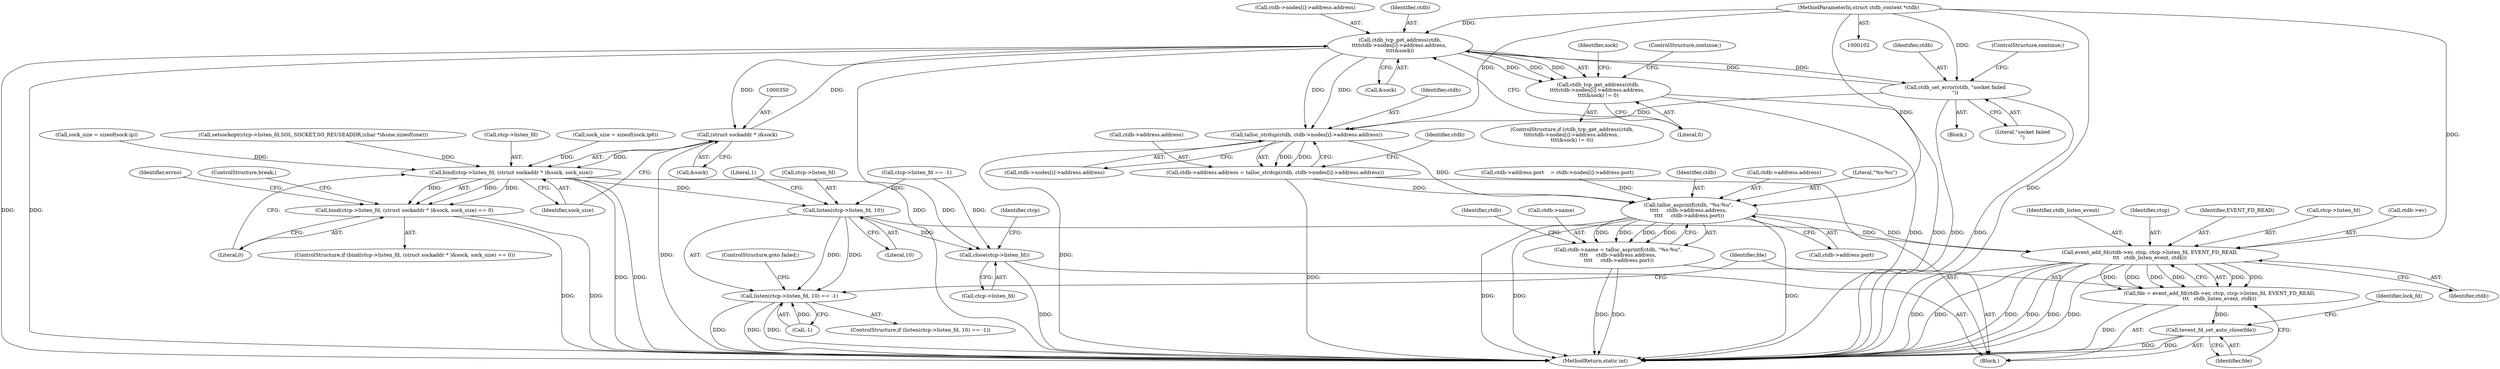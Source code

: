 digraph "0_samba_b9b9f6738fba5c32e87cb9c36b358355b444fb9b@array" {
"1000223" [label="(Call,ctdb_tcp_get_address(ctdb,\n\t\t\t\tctdb->nodes[i]->address.address, \n\t\t\t\t&sock))"];
"1000323" [label="(Call,ctdb_set_error(ctdb, \"socket failed\n\"))"];
"1000223" [label="(Call,ctdb_tcp_get_address(ctdb,\n\t\t\t\tctdb->nodes[i]->address.address, \n\t\t\t\t&sock))"];
"1000103" [label="(MethodParameterIn,struct ctdb_context *ctdb)"];
"1000349" [label="(Call,(struct sockaddr * )&sock)"];
"1000222" [label="(Call,ctdb_tcp_get_address(ctdb,\n\t\t\t\tctdb->nodes[i]->address.address, \n\t\t\t\t&sock) != 0)"];
"1000345" [label="(Call,bind(ctcp->listen_fd, (struct sockaddr * )&sock, sock_size))"];
"1000344" [label="(Call,bind(ctcp->listen_fd, (struct sockaddr * )&sock, sock_size) == 0)"];
"1000456" [label="(Call,listen(ctcp->listen_fd, 10))"];
"1000455" [label="(Call,listen(ctcp->listen_fd, 10) == -1)"];
"1000467" [label="(Call,event_add_fd(ctdb->ev, ctcp, ctcp->listen_fd, EVENT_FD_READ,\n\t\t\t   ctdb_listen_event, ctdb))"];
"1000465" [label="(Call,fde = event_add_fd(ctdb->ev, ctcp, ctcp->listen_fd, EVENT_FD_READ,\n\t\t\t   ctdb_listen_event, ctdb))"];
"1000478" [label="(Call,tevent_fd_set_auto_close(fde))"];
"1000487" [label="(Call,close(ctcp->listen_fd))"];
"1000381" [label="(Call,talloc_strdup(ctdb, ctdb->nodes[i]->address.address))"];
"1000375" [label="(Call,ctdb->address.address = talloc_strdup(ctdb, ctdb->nodes[i]->address.address))"];
"1000411" [label="(Call,talloc_asprintf(ctdb, \"%s:%u\", \n\t\t\t\t     ctdb->address.address, \n\t\t\t\t     ctdb->address.port))"];
"1000407" [label="(Call,ctdb->name = talloc_asprintf(ctdb, \"%s:%u\", \n\t\t\t\t     ctdb->address.address, \n\t\t\t\t     ctdb->address.port))"];
"1000349" [label="(Call,(struct sockaddr * )&sock)"];
"1000500" [label="(MethodReturn,static int)"];
"1000234" [label="(Call,&sock)"];
"1000411" [label="(Call,talloc_asprintf(ctdb, \"%s:%u\", \n\t\t\t\t     ctdb->address.address, \n\t\t\t\t     ctdb->address.port))"];
"1000222" [label="(Call,ctdb_tcp_get_address(ctdb,\n\t\t\t\tctdb->nodes[i]->address.address, \n\t\t\t\t&sock) != 0)"];
"1000467" [label="(Call,event_add_fd(ctdb->ev, ctcp, ctcp->listen_fd, EVENT_FD_READ,\n\t\t\t   ctdb_listen_event, ctdb))"];
"1000472" [label="(Call,ctcp->listen_fd)"];
"1000487" [label="(Call,close(ctcp->listen_fd))"];
"1000488" [label="(Call,ctcp->listen_fd)"];
"1000457" [label="(Call,ctcp->listen_fd)"];
"1000461" [label="(Call,-1)"];
"1000468" [label="(Call,ctdb->ev)"];
"1000263" [label="(Call,sock_size = sizeof(sock.ip))"];
"1000412" [label="(Identifier,ctdb)"];
"1000331" [label="(Call,setsockopt(ctcp->listen_fd,SOL_SOCKET,SO_REUSEADDR,(char *)&one,sizeof(one)))"];
"1000323" [label="(Call,ctdb_set_error(ctdb, \"socket failed\n\"))"];
"1000414" [label="(Call,ctdb->address.address)"];
"1000326" [label="(ControlStructure,continue;)"];
"1000466" [label="(Identifier,fde)"];
"1000354" [label="(Literal,0)"];
"1000479" [label="(Identifier,fde)"];
"1000353" [label="(Identifier,sock_size)"];
"1000381" [label="(Call,talloc_strdup(ctdb, ctdb->nodes[i]->address.address))"];
"1000346" [label="(Call,ctcp->listen_fd)"];
"1000359" [label="(Identifier,errno)"];
"1000454" [label="(ControlStructure,if (listen(ctcp->listen_fd, 10) == -1))"];
"1000419" [label="(Call,ctdb->address.port)"];
"1000345" [label="(Call,bind(ctcp->listen_fd, (struct sockaddr * )&sock, sock_size))"];
"1000382" [label="(Identifier,ctdb)"];
"1000343" [label="(ControlStructure,if (bind(ctcp->listen_fd, (struct sockaddr * )&sock, sock_size) == 0))"];
"1000221" [label="(ControlStructure,if (ctdb_tcp_get_address(ctdb,\n\t\t\t\tctdb->nodes[i]->address.address, \n\t\t\t\t&sock) != 0))"];
"1000344" [label="(Call,bind(ctcp->listen_fd, (struct sockaddr * )&sock, sock_size) == 0)"];
"1000481" [label="(Identifier,lock_fd)"];
"1000316" [label="(Call,ctcp->listen_fd == -1)"];
"1000324" [label="(Identifier,ctdb)"];
"1000375" [label="(Call,ctdb->address.address = talloc_strdup(ctdb, ctdb->nodes[i]->address.address))"];
"1000493" [label="(Identifier,ctcp)"];
"1000456" [label="(Call,listen(ctcp->listen_fd, 10))"];
"1000478" [label="(Call,tevent_fd_set_auto_close(fde))"];
"1000426" [label="(Identifier,ctdb)"];
"1000223" [label="(Call,ctdb_tcp_get_address(ctdb,\n\t\t\t\tctdb->nodes[i]->address.address, \n\t\t\t\t&sock))"];
"1000322" [label="(Block,)"];
"1000465" [label="(Call,fde = event_add_fd(ctdb->ev, ctcp, ctcp->listen_fd, EVENT_FD_READ,\n\t\t\t   ctdb_listen_event, ctdb))"];
"1000477" [label="(Identifier,ctdb)"];
"1000462" [label="(Literal,1)"];
"1000408" [label="(Call,ctdb->name)"];
"1000225" [label="(Call,ctdb->nodes[i]->address.address)"];
"1000287" [label="(Call,sock_size = sizeof(sock.ip6))"];
"1000236" [label="(Literal,0)"];
"1000104" [label="(Block,)"];
"1000395" [label="(Identifier,ctdb)"];
"1000460" [label="(Literal,10)"];
"1000407" [label="(Call,ctdb->name = talloc_asprintf(ctdb, \"%s:%u\", \n\t\t\t\t     ctdb->address.address, \n\t\t\t\t     ctdb->address.port))"];
"1000413" [label="(Literal,\"%s:%u\")"];
"1000325" [label="(Literal,\"socket failed\n\")"];
"1000455" [label="(Call,listen(ctcp->listen_fd, 10) == -1)"];
"1000476" [label="(Identifier,ctdb_listen_event)"];
"1000471" [label="(Identifier,ctcp)"];
"1000224" [label="(Identifier,ctdb)"];
"1000392" [label="(Call,ctdb->address.port    = ctdb->nodes[i]->address.port)"];
"1000475" [label="(Identifier,EVENT_FD_READ)"];
"1000103" [label="(MethodParameterIn,struct ctdb_context *ctdb)"];
"1000356" [label="(ControlStructure,break;)"];
"1000242" [label="(Identifier,sock)"];
"1000464" [label="(ControlStructure,goto failed;)"];
"1000383" [label="(Call,ctdb->nodes[i]->address.address)"];
"1000376" [label="(Call,ctdb->address.address)"];
"1000351" [label="(Call,&sock)"];
"1000238" [label="(ControlStructure,continue;)"];
"1000223" -> "1000222"  [label="AST: "];
"1000223" -> "1000234"  [label="CFG: "];
"1000224" -> "1000223"  [label="AST: "];
"1000225" -> "1000223"  [label="AST: "];
"1000234" -> "1000223"  [label="AST: "];
"1000236" -> "1000223"  [label="CFG: "];
"1000223" -> "1000500"  [label="DDG: "];
"1000223" -> "1000500"  [label="DDG: "];
"1000223" -> "1000500"  [label="DDG: "];
"1000223" -> "1000222"  [label="DDG: "];
"1000223" -> "1000222"  [label="DDG: "];
"1000223" -> "1000222"  [label="DDG: "];
"1000323" -> "1000223"  [label="DDG: "];
"1000103" -> "1000223"  [label="DDG: "];
"1000349" -> "1000223"  [label="DDG: "];
"1000223" -> "1000323"  [label="DDG: "];
"1000223" -> "1000349"  [label="DDG: "];
"1000223" -> "1000381"  [label="DDG: "];
"1000223" -> "1000381"  [label="DDG: "];
"1000323" -> "1000322"  [label="AST: "];
"1000323" -> "1000325"  [label="CFG: "];
"1000324" -> "1000323"  [label="AST: "];
"1000325" -> "1000323"  [label="AST: "];
"1000326" -> "1000323"  [label="CFG: "];
"1000323" -> "1000500"  [label="DDG: "];
"1000323" -> "1000500"  [label="DDG: "];
"1000103" -> "1000323"  [label="DDG: "];
"1000323" -> "1000381"  [label="DDG: "];
"1000103" -> "1000102"  [label="AST: "];
"1000103" -> "1000500"  [label="DDG: "];
"1000103" -> "1000381"  [label="DDG: "];
"1000103" -> "1000411"  [label="DDG: "];
"1000103" -> "1000467"  [label="DDG: "];
"1000349" -> "1000345"  [label="AST: "];
"1000349" -> "1000351"  [label="CFG: "];
"1000350" -> "1000349"  [label="AST: "];
"1000351" -> "1000349"  [label="AST: "];
"1000353" -> "1000349"  [label="CFG: "];
"1000349" -> "1000500"  [label="DDG: "];
"1000349" -> "1000345"  [label="DDG: "];
"1000222" -> "1000221"  [label="AST: "];
"1000222" -> "1000236"  [label="CFG: "];
"1000236" -> "1000222"  [label="AST: "];
"1000238" -> "1000222"  [label="CFG: "];
"1000242" -> "1000222"  [label="CFG: "];
"1000222" -> "1000500"  [label="DDG: "];
"1000222" -> "1000500"  [label="DDG: "];
"1000345" -> "1000344"  [label="AST: "];
"1000345" -> "1000353"  [label="CFG: "];
"1000346" -> "1000345"  [label="AST: "];
"1000353" -> "1000345"  [label="AST: "];
"1000354" -> "1000345"  [label="CFG: "];
"1000345" -> "1000500"  [label="DDG: "];
"1000345" -> "1000500"  [label="DDG: "];
"1000345" -> "1000344"  [label="DDG: "];
"1000345" -> "1000344"  [label="DDG: "];
"1000345" -> "1000344"  [label="DDG: "];
"1000331" -> "1000345"  [label="DDG: "];
"1000263" -> "1000345"  [label="DDG: "];
"1000287" -> "1000345"  [label="DDG: "];
"1000345" -> "1000456"  [label="DDG: "];
"1000345" -> "1000487"  [label="DDG: "];
"1000344" -> "1000343"  [label="AST: "];
"1000344" -> "1000354"  [label="CFG: "];
"1000354" -> "1000344"  [label="AST: "];
"1000356" -> "1000344"  [label="CFG: "];
"1000359" -> "1000344"  [label="CFG: "];
"1000344" -> "1000500"  [label="DDG: "];
"1000344" -> "1000500"  [label="DDG: "];
"1000456" -> "1000455"  [label="AST: "];
"1000456" -> "1000460"  [label="CFG: "];
"1000457" -> "1000456"  [label="AST: "];
"1000460" -> "1000456"  [label="AST: "];
"1000462" -> "1000456"  [label="CFG: "];
"1000456" -> "1000455"  [label="DDG: "];
"1000456" -> "1000455"  [label="DDG: "];
"1000316" -> "1000456"  [label="DDG: "];
"1000456" -> "1000467"  [label="DDG: "];
"1000456" -> "1000487"  [label="DDG: "];
"1000455" -> "1000454"  [label="AST: "];
"1000455" -> "1000461"  [label="CFG: "];
"1000461" -> "1000455"  [label="AST: "];
"1000464" -> "1000455"  [label="CFG: "];
"1000466" -> "1000455"  [label="CFG: "];
"1000455" -> "1000500"  [label="DDG: "];
"1000455" -> "1000500"  [label="DDG: "];
"1000455" -> "1000500"  [label="DDG: "];
"1000461" -> "1000455"  [label="DDG: "];
"1000467" -> "1000465"  [label="AST: "];
"1000467" -> "1000477"  [label="CFG: "];
"1000468" -> "1000467"  [label="AST: "];
"1000471" -> "1000467"  [label="AST: "];
"1000472" -> "1000467"  [label="AST: "];
"1000475" -> "1000467"  [label="AST: "];
"1000476" -> "1000467"  [label="AST: "];
"1000477" -> "1000467"  [label="AST: "];
"1000465" -> "1000467"  [label="CFG: "];
"1000467" -> "1000500"  [label="DDG: "];
"1000467" -> "1000500"  [label="DDG: "];
"1000467" -> "1000500"  [label="DDG: "];
"1000467" -> "1000500"  [label="DDG: "];
"1000467" -> "1000500"  [label="DDG: "];
"1000467" -> "1000500"  [label="DDG: "];
"1000467" -> "1000465"  [label="DDG: "];
"1000467" -> "1000465"  [label="DDG: "];
"1000467" -> "1000465"  [label="DDG: "];
"1000467" -> "1000465"  [label="DDG: "];
"1000467" -> "1000465"  [label="DDG: "];
"1000467" -> "1000465"  [label="DDG: "];
"1000411" -> "1000467"  [label="DDG: "];
"1000465" -> "1000104"  [label="AST: "];
"1000466" -> "1000465"  [label="AST: "];
"1000479" -> "1000465"  [label="CFG: "];
"1000465" -> "1000500"  [label="DDG: "];
"1000465" -> "1000478"  [label="DDG: "];
"1000478" -> "1000104"  [label="AST: "];
"1000478" -> "1000479"  [label="CFG: "];
"1000479" -> "1000478"  [label="AST: "];
"1000481" -> "1000478"  [label="CFG: "];
"1000478" -> "1000500"  [label="DDG: "];
"1000478" -> "1000500"  [label="DDG: "];
"1000487" -> "1000104"  [label="AST: "];
"1000487" -> "1000488"  [label="CFG: "];
"1000488" -> "1000487"  [label="AST: "];
"1000493" -> "1000487"  [label="CFG: "];
"1000487" -> "1000500"  [label="DDG: "];
"1000316" -> "1000487"  [label="DDG: "];
"1000381" -> "1000375"  [label="AST: "];
"1000381" -> "1000383"  [label="CFG: "];
"1000382" -> "1000381"  [label="AST: "];
"1000383" -> "1000381"  [label="AST: "];
"1000375" -> "1000381"  [label="CFG: "];
"1000381" -> "1000500"  [label="DDG: "];
"1000381" -> "1000375"  [label="DDG: "];
"1000381" -> "1000375"  [label="DDG: "];
"1000381" -> "1000411"  [label="DDG: "];
"1000375" -> "1000104"  [label="AST: "];
"1000376" -> "1000375"  [label="AST: "];
"1000395" -> "1000375"  [label="CFG: "];
"1000375" -> "1000500"  [label="DDG: "];
"1000375" -> "1000411"  [label="DDG: "];
"1000411" -> "1000407"  [label="AST: "];
"1000411" -> "1000419"  [label="CFG: "];
"1000412" -> "1000411"  [label="AST: "];
"1000413" -> "1000411"  [label="AST: "];
"1000414" -> "1000411"  [label="AST: "];
"1000419" -> "1000411"  [label="AST: "];
"1000407" -> "1000411"  [label="CFG: "];
"1000411" -> "1000500"  [label="DDG: "];
"1000411" -> "1000500"  [label="DDG: "];
"1000411" -> "1000500"  [label="DDG: "];
"1000411" -> "1000407"  [label="DDG: "];
"1000411" -> "1000407"  [label="DDG: "];
"1000411" -> "1000407"  [label="DDG: "];
"1000411" -> "1000407"  [label="DDG: "];
"1000392" -> "1000411"  [label="DDG: "];
"1000407" -> "1000104"  [label="AST: "];
"1000408" -> "1000407"  [label="AST: "];
"1000426" -> "1000407"  [label="CFG: "];
"1000407" -> "1000500"  [label="DDG: "];
"1000407" -> "1000500"  [label="DDG: "];
}

